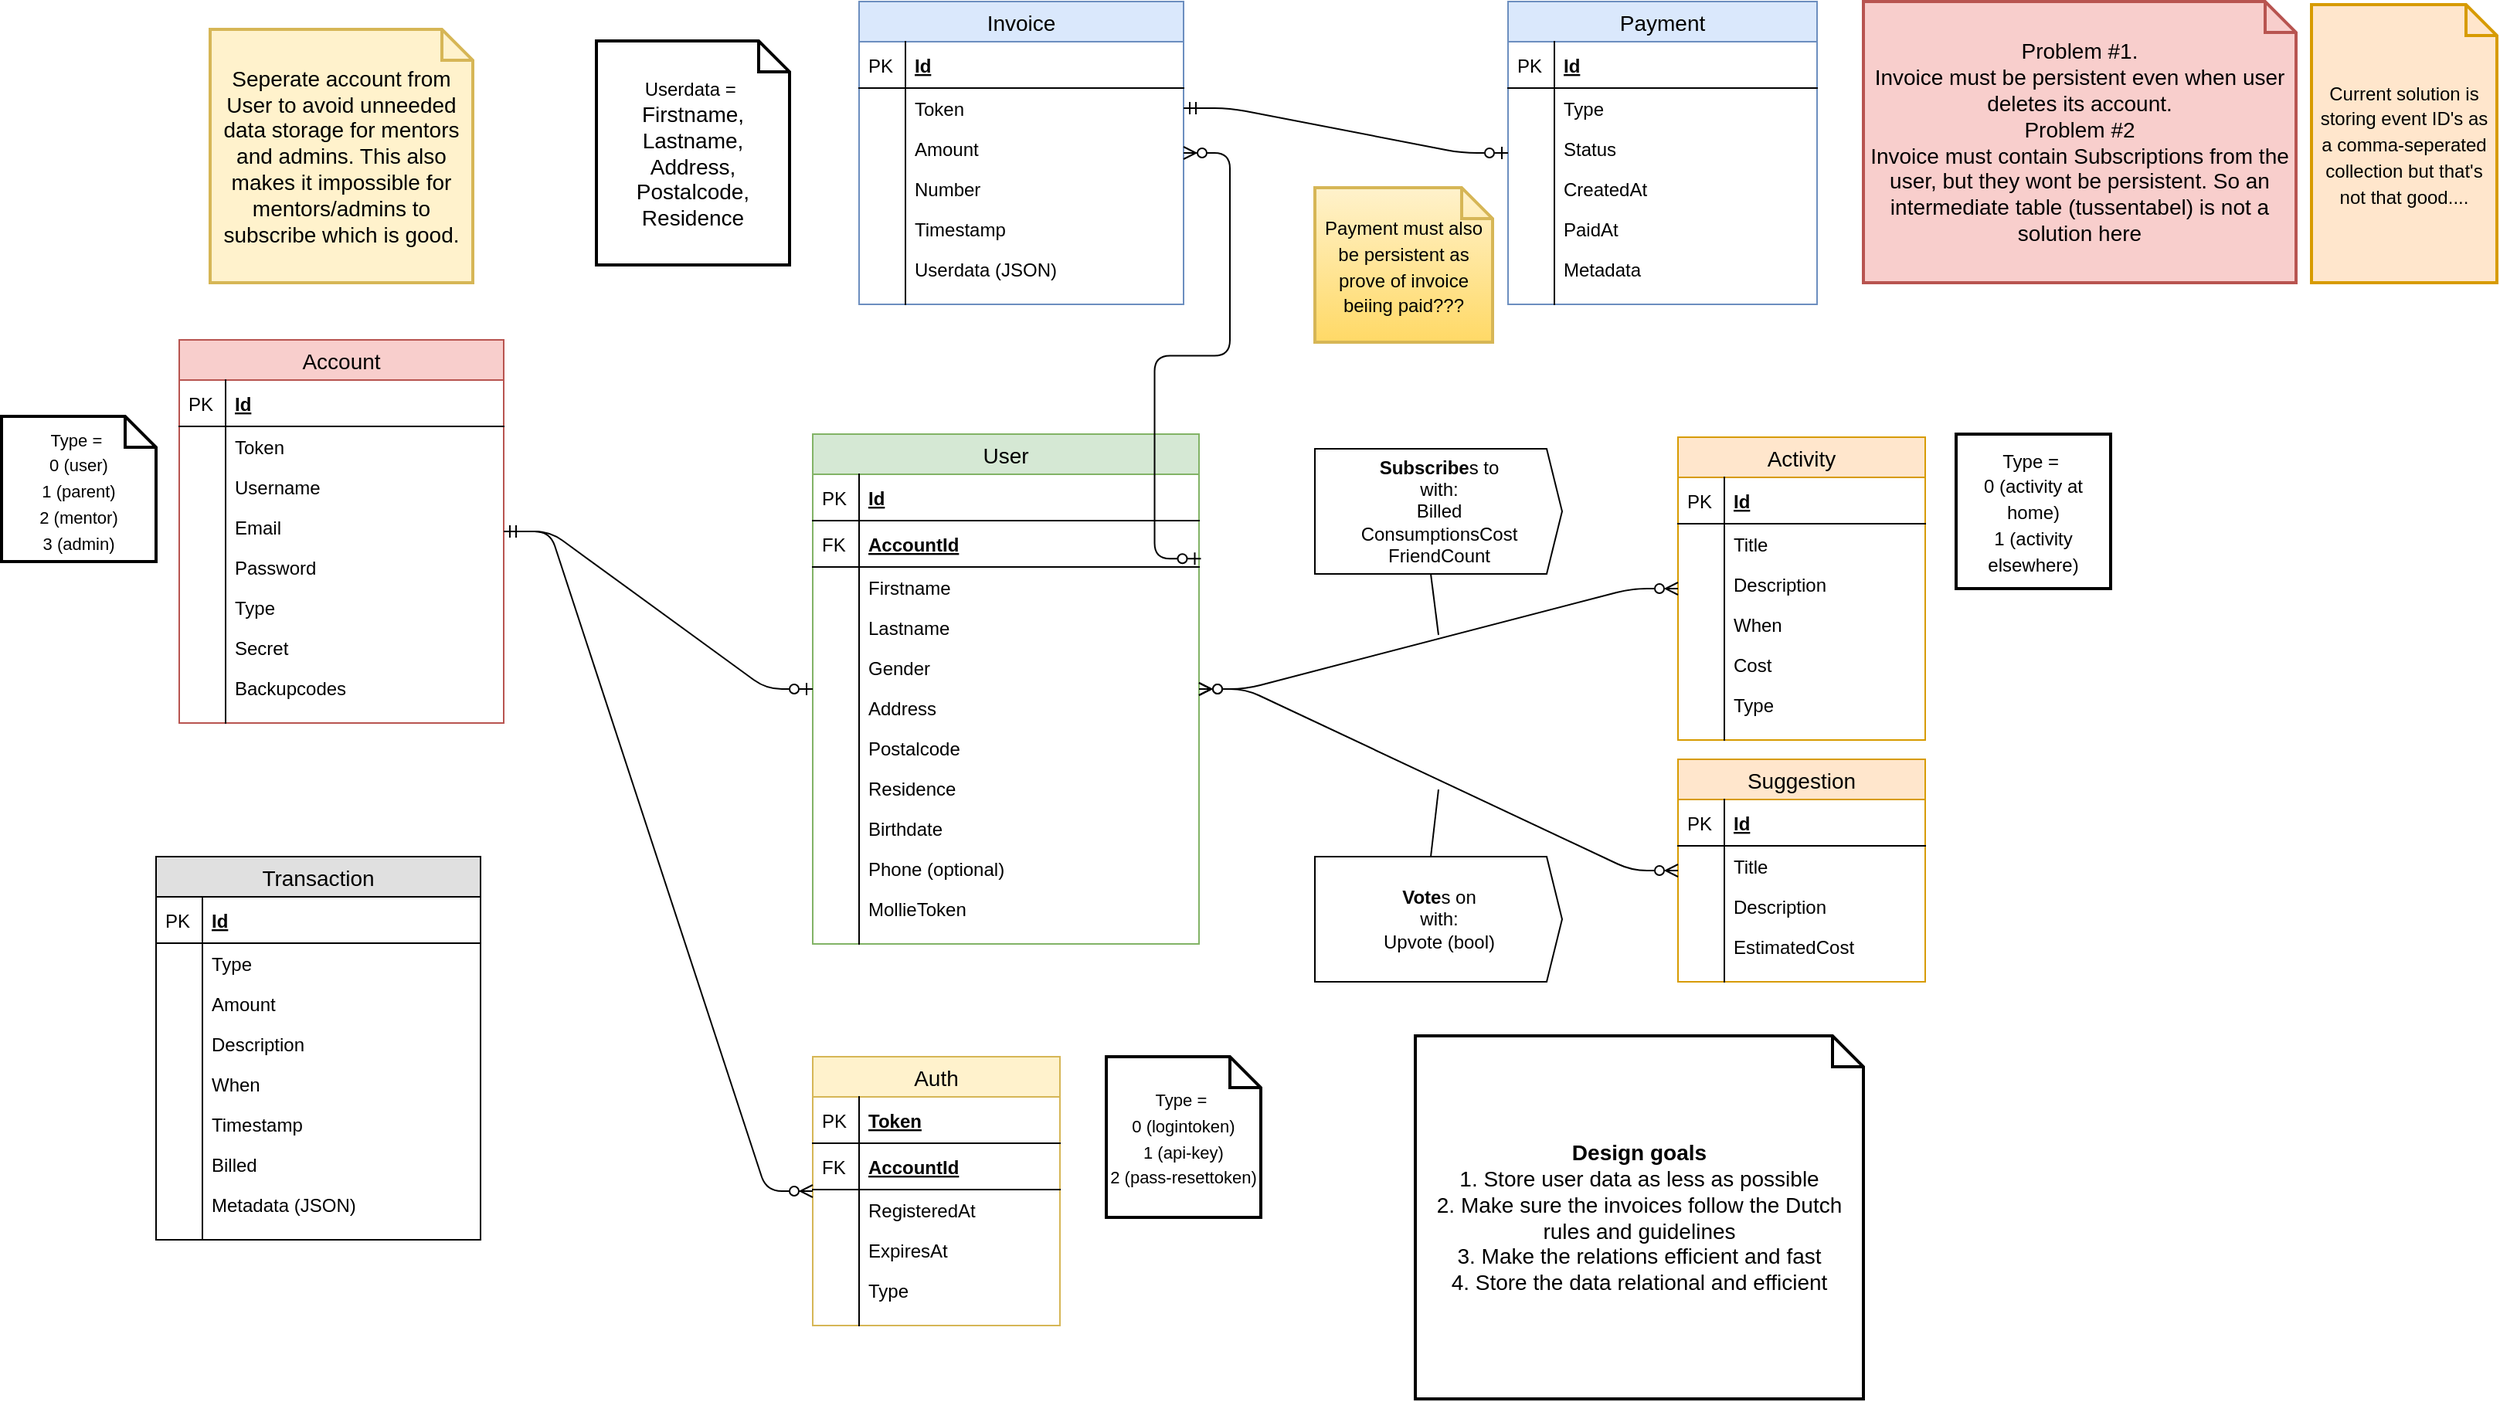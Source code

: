 <mxfile version="12.2.2" type="device" pages="1"><diagram id="GGtCcuULa-OeTF129oLr" name="Page-1"><mxGraphModel dx="1707" dy="1838" grid="1" gridSize="10" guides="1" tooltips="1" connect="1" arrows="1" fold="1" page="1" pageScale="1" pageWidth="1100" pageHeight="850" math="0" shadow="0"><root><mxCell id="0"/><mxCell id="1" parent="0"/><mxCell id="Nv4ULIKAetsWWtkpUu9x-1" value="Account" style="swimlane;fontStyle=0;childLayout=stackLayout;horizontal=1;startSize=26;fillColor=#f8cecc;horizontalStack=0;resizeParent=1;resizeParentMax=0;resizeLast=0;collapsible=1;marginBottom=0;swimlaneFillColor=#ffffff;align=center;fontSize=14;strokeColor=#b85450;" vertex="1" parent="1"><mxGeometry x="280" y="56" width="210" height="248" as="geometry"/></mxCell><mxCell id="Nv4ULIKAetsWWtkpUu9x-2" value="Id" style="shape=partialRectangle;top=0;left=0;right=0;bottom=1;align=left;verticalAlign=middle;fillColor=none;spacingLeft=34;spacingRight=4;overflow=hidden;rotatable=0;points=[[0,0.5],[1,0.5]];portConstraint=eastwest;dropTarget=0;fontStyle=5;fontSize=12;" vertex="1" parent="Nv4ULIKAetsWWtkpUu9x-1"><mxGeometry y="26" width="210" height="30" as="geometry"/></mxCell><mxCell id="Nv4ULIKAetsWWtkpUu9x-3" value="PK" style="shape=partialRectangle;top=0;left=0;bottom=0;fillColor=none;align=left;verticalAlign=middle;spacingLeft=4;spacingRight=4;overflow=hidden;rotatable=0;points=[];portConstraint=eastwest;part=1;fontSize=12;" vertex="1" connectable="0" parent="Nv4ULIKAetsWWtkpUu9x-2"><mxGeometry width="30" height="30" as="geometry"/></mxCell><mxCell id="Nv4ULIKAetsWWtkpUu9x-4" value="Token" style="shape=partialRectangle;top=0;left=0;right=0;bottom=0;align=left;verticalAlign=top;fillColor=none;spacingLeft=34;spacingRight=4;overflow=hidden;rotatable=0;points=[[0,0.5],[1,0.5]];portConstraint=eastwest;dropTarget=0;fontSize=12;" vertex="1" parent="Nv4ULIKAetsWWtkpUu9x-1"><mxGeometry y="56" width="210" height="26" as="geometry"/></mxCell><mxCell id="Nv4ULIKAetsWWtkpUu9x-5" value="" style="shape=partialRectangle;top=0;left=0;bottom=0;fillColor=none;align=left;verticalAlign=top;spacingLeft=4;spacingRight=4;overflow=hidden;rotatable=0;points=[];portConstraint=eastwest;part=1;fontSize=12;" vertex="1" connectable="0" parent="Nv4ULIKAetsWWtkpUu9x-4"><mxGeometry width="30" height="26" as="geometry"/></mxCell><mxCell id="Nv4ULIKAetsWWtkpUu9x-8" value="Username" style="shape=partialRectangle;top=0;left=0;right=0;bottom=0;align=left;verticalAlign=top;fillColor=none;spacingLeft=34;spacingRight=4;overflow=hidden;rotatable=0;points=[[0,0.5],[1,0.5]];portConstraint=eastwest;dropTarget=0;fontSize=12;" vertex="1" parent="Nv4ULIKAetsWWtkpUu9x-1"><mxGeometry y="82" width="210" height="26" as="geometry"/></mxCell><mxCell id="Nv4ULIKAetsWWtkpUu9x-9" value="" style="shape=partialRectangle;top=0;left=0;bottom=0;fillColor=none;align=left;verticalAlign=top;spacingLeft=4;spacingRight=4;overflow=hidden;rotatable=0;points=[];portConstraint=eastwest;part=1;fontSize=12;" vertex="1" connectable="0" parent="Nv4ULIKAetsWWtkpUu9x-8"><mxGeometry width="30" height="26" as="geometry"/></mxCell><mxCell id="Nv4ULIKAetsWWtkpUu9x-12" value="Email" style="shape=partialRectangle;top=0;left=0;right=0;bottom=0;align=left;verticalAlign=top;fillColor=none;spacingLeft=34;spacingRight=4;overflow=hidden;rotatable=0;points=[[0,0.5],[1,0.5]];portConstraint=eastwest;dropTarget=0;fontSize=12;" vertex="1" parent="Nv4ULIKAetsWWtkpUu9x-1"><mxGeometry y="108" width="210" height="26" as="geometry"/></mxCell><mxCell id="Nv4ULIKAetsWWtkpUu9x-13" value="" style="shape=partialRectangle;top=0;left=0;bottom=0;fillColor=none;align=left;verticalAlign=top;spacingLeft=4;spacingRight=4;overflow=hidden;rotatable=0;points=[];portConstraint=eastwest;part=1;fontSize=12;" vertex="1" connectable="0" parent="Nv4ULIKAetsWWtkpUu9x-12"><mxGeometry width="30" height="26" as="geometry"/></mxCell><mxCell id="Nv4ULIKAetsWWtkpUu9x-14" value="Password" style="shape=partialRectangle;top=0;left=0;right=0;bottom=0;align=left;verticalAlign=top;fillColor=none;spacingLeft=34;spacingRight=4;overflow=hidden;rotatable=0;points=[[0,0.5],[1,0.5]];portConstraint=eastwest;dropTarget=0;fontSize=12;" vertex="1" parent="Nv4ULIKAetsWWtkpUu9x-1"><mxGeometry y="134" width="210" height="26" as="geometry"/></mxCell><mxCell id="Nv4ULIKAetsWWtkpUu9x-15" value="" style="shape=partialRectangle;top=0;left=0;bottom=0;fillColor=none;align=left;verticalAlign=top;spacingLeft=4;spacingRight=4;overflow=hidden;rotatable=0;points=[];portConstraint=eastwest;part=1;fontSize=12;" vertex="1" connectable="0" parent="Nv4ULIKAetsWWtkpUu9x-14"><mxGeometry width="30" height="26" as="geometry"/></mxCell><mxCell id="Nv4ULIKAetsWWtkpUu9x-27" value="Type" style="shape=partialRectangle;top=0;left=0;right=0;bottom=0;align=left;verticalAlign=top;fillColor=none;spacingLeft=34;spacingRight=4;overflow=hidden;rotatable=0;points=[[0,0.5],[1,0.5]];portConstraint=eastwest;dropTarget=0;fontSize=12;" vertex="1" parent="Nv4ULIKAetsWWtkpUu9x-1"><mxGeometry y="160" width="210" height="26" as="geometry"/></mxCell><mxCell id="Nv4ULIKAetsWWtkpUu9x-28" value="" style="shape=partialRectangle;top=0;left=0;bottom=0;fillColor=none;align=left;verticalAlign=top;spacingLeft=4;spacingRight=4;overflow=hidden;rotatable=0;points=[];portConstraint=eastwest;part=1;fontSize=12;" vertex="1" connectable="0" parent="Nv4ULIKAetsWWtkpUu9x-27"><mxGeometry width="30" height="26" as="geometry"/></mxCell><mxCell id="Nv4ULIKAetsWWtkpUu9x-74" value="Secret" style="shape=partialRectangle;top=0;left=0;right=0;bottom=0;align=left;verticalAlign=top;fillColor=none;spacingLeft=34;spacingRight=4;overflow=hidden;rotatable=0;points=[[0,0.5],[1,0.5]];portConstraint=eastwest;dropTarget=0;fontSize=12;" vertex="1" parent="Nv4ULIKAetsWWtkpUu9x-1"><mxGeometry y="186" width="210" height="26" as="geometry"/></mxCell><mxCell id="Nv4ULIKAetsWWtkpUu9x-75" value="" style="shape=partialRectangle;top=0;left=0;bottom=0;fillColor=none;align=left;verticalAlign=top;spacingLeft=4;spacingRight=4;overflow=hidden;rotatable=0;points=[];portConstraint=eastwest;part=1;fontSize=12;" vertex="1" connectable="0" parent="Nv4ULIKAetsWWtkpUu9x-74"><mxGeometry width="30" height="26" as="geometry"/></mxCell><mxCell id="Nv4ULIKAetsWWtkpUu9x-76" value="Backupcodes" style="shape=partialRectangle;top=0;left=0;right=0;bottom=0;align=left;verticalAlign=top;fillColor=none;spacingLeft=34;spacingRight=4;overflow=hidden;rotatable=0;points=[[0,0.5],[1,0.5]];portConstraint=eastwest;dropTarget=0;fontSize=12;" vertex="1" parent="Nv4ULIKAetsWWtkpUu9x-1"><mxGeometry y="212" width="210" height="26" as="geometry"/></mxCell><mxCell id="Nv4ULIKAetsWWtkpUu9x-77" value="" style="shape=partialRectangle;top=0;left=0;bottom=0;fillColor=none;align=left;verticalAlign=top;spacingLeft=4;spacingRight=4;overflow=hidden;rotatable=0;points=[];portConstraint=eastwest;part=1;fontSize=12;" vertex="1" connectable="0" parent="Nv4ULIKAetsWWtkpUu9x-76"><mxGeometry width="30" height="26" as="geometry"/></mxCell><mxCell id="Nv4ULIKAetsWWtkpUu9x-10" value="" style="shape=partialRectangle;top=0;left=0;right=0;bottom=0;align=left;verticalAlign=top;fillColor=none;spacingLeft=34;spacingRight=4;overflow=hidden;rotatable=0;points=[[0,0.5],[1,0.5]];portConstraint=eastwest;dropTarget=0;fontSize=12;" vertex="1" parent="Nv4ULIKAetsWWtkpUu9x-1"><mxGeometry y="238" width="210" height="10" as="geometry"/></mxCell><mxCell id="Nv4ULIKAetsWWtkpUu9x-11" value="" style="shape=partialRectangle;top=0;left=0;bottom=0;fillColor=none;align=left;verticalAlign=top;spacingLeft=4;spacingRight=4;overflow=hidden;rotatable=0;points=[];portConstraint=eastwest;part=1;fontSize=12;" vertex="1" connectable="0" parent="Nv4ULIKAetsWWtkpUu9x-10"><mxGeometry width="30" height="10" as="geometry"/></mxCell><mxCell id="Nv4ULIKAetsWWtkpUu9x-16" value="User" style="swimlane;fontStyle=0;childLayout=stackLayout;horizontal=1;startSize=26;fillColor=#d5e8d4;horizontalStack=0;resizeParent=1;resizeParentMax=0;resizeLast=0;collapsible=1;marginBottom=0;swimlaneFillColor=#ffffff;align=center;fontSize=14;strokeColor=#82b366;" vertex="1" parent="1"><mxGeometry x="690" y="117" width="250" height="330" as="geometry"/></mxCell><mxCell id="Nv4ULIKAetsWWtkpUu9x-17" value="Id" style="shape=partialRectangle;top=0;left=0;right=0;bottom=1;align=left;verticalAlign=middle;fillColor=none;spacingLeft=34;spacingRight=4;overflow=hidden;rotatable=0;points=[[0,0.5],[1,0.5]];portConstraint=eastwest;dropTarget=0;fontStyle=5;fontSize=12;" vertex="1" parent="Nv4ULIKAetsWWtkpUu9x-16"><mxGeometry y="26" width="250" height="30" as="geometry"/></mxCell><mxCell id="Nv4ULIKAetsWWtkpUu9x-18" value="PK" style="shape=partialRectangle;top=0;left=0;bottom=0;fillColor=none;align=left;verticalAlign=middle;spacingLeft=4;spacingRight=4;overflow=hidden;rotatable=0;points=[];portConstraint=eastwest;part=1;fontSize=12;" vertex="1" connectable="0" parent="Nv4ULIKAetsWWtkpUu9x-17"><mxGeometry width="30" height="30" as="geometry"/></mxCell><mxCell id="Nv4ULIKAetsWWtkpUu9x-29" value="AccountId" style="shape=partialRectangle;top=0;left=0;right=0;bottom=1;align=left;verticalAlign=middle;fillColor=none;spacingLeft=34;spacingRight=4;overflow=hidden;rotatable=0;points=[[0,0.5],[1,0.5]];portConstraint=eastwest;dropTarget=0;fontStyle=5;fontSize=12;" vertex="1" parent="Nv4ULIKAetsWWtkpUu9x-16"><mxGeometry y="56" width="250" height="30" as="geometry"/></mxCell><mxCell id="Nv4ULIKAetsWWtkpUu9x-30" value="FK" style="shape=partialRectangle;top=0;left=0;bottom=0;fillColor=none;align=left;verticalAlign=middle;spacingLeft=4;spacingRight=4;overflow=hidden;rotatable=0;points=[];portConstraint=eastwest;part=1;fontSize=12;" vertex="1" connectable="0" parent="Nv4ULIKAetsWWtkpUu9x-29"><mxGeometry width="30" height="30" as="geometry"/></mxCell><mxCell id="Nv4ULIKAetsWWtkpUu9x-19" value="Firstname" style="shape=partialRectangle;top=0;left=0;right=0;bottom=0;align=left;verticalAlign=top;fillColor=none;spacingLeft=34;spacingRight=4;overflow=hidden;rotatable=0;points=[[0,0.5],[1,0.5]];portConstraint=eastwest;dropTarget=0;fontSize=12;" vertex="1" parent="Nv4ULIKAetsWWtkpUu9x-16"><mxGeometry y="86" width="250" height="26" as="geometry"/></mxCell><mxCell id="Nv4ULIKAetsWWtkpUu9x-20" value="" style="shape=partialRectangle;top=0;left=0;bottom=0;fillColor=none;align=left;verticalAlign=top;spacingLeft=4;spacingRight=4;overflow=hidden;rotatable=0;points=[];portConstraint=eastwest;part=1;fontSize=12;" vertex="1" connectable="0" parent="Nv4ULIKAetsWWtkpUu9x-19"><mxGeometry width="30" height="26" as="geometry"/></mxCell><mxCell id="Nv4ULIKAetsWWtkpUu9x-21" value="Lastname" style="shape=partialRectangle;top=0;left=0;right=0;bottom=0;align=left;verticalAlign=top;fillColor=none;spacingLeft=34;spacingRight=4;overflow=hidden;rotatable=0;points=[[0,0.5],[1,0.5]];portConstraint=eastwest;dropTarget=0;fontSize=12;" vertex="1" parent="Nv4ULIKAetsWWtkpUu9x-16"><mxGeometry y="112" width="250" height="26" as="geometry"/></mxCell><mxCell id="Nv4ULIKAetsWWtkpUu9x-22" value="" style="shape=partialRectangle;top=0;left=0;bottom=0;fillColor=none;align=left;verticalAlign=top;spacingLeft=4;spacingRight=4;overflow=hidden;rotatable=0;points=[];portConstraint=eastwest;part=1;fontSize=12;" vertex="1" connectable="0" parent="Nv4ULIKAetsWWtkpUu9x-21"><mxGeometry width="30" height="26" as="geometry"/></mxCell><mxCell id="Nv4ULIKAetsWWtkpUu9x-23" value="Gender" style="shape=partialRectangle;top=0;left=0;right=0;bottom=0;align=left;verticalAlign=top;fillColor=none;spacingLeft=34;spacingRight=4;overflow=hidden;rotatable=0;points=[[0,0.5],[1,0.5]];portConstraint=eastwest;dropTarget=0;fontSize=12;" vertex="1" parent="Nv4ULIKAetsWWtkpUu9x-16"><mxGeometry y="138" width="250" height="26" as="geometry"/></mxCell><mxCell id="Nv4ULIKAetsWWtkpUu9x-24" value="" style="shape=partialRectangle;top=0;left=0;bottom=0;fillColor=none;align=left;verticalAlign=top;spacingLeft=4;spacingRight=4;overflow=hidden;rotatable=0;points=[];portConstraint=eastwest;part=1;fontSize=12;" vertex="1" connectable="0" parent="Nv4ULIKAetsWWtkpUu9x-23"><mxGeometry width="30" height="26" as="geometry"/></mxCell><mxCell id="Nv4ULIKAetsWWtkpUu9x-31" value="Address" style="shape=partialRectangle;top=0;left=0;right=0;bottom=0;align=left;verticalAlign=top;fillColor=none;spacingLeft=34;spacingRight=4;overflow=hidden;rotatable=0;points=[[0,0.5],[1,0.5]];portConstraint=eastwest;dropTarget=0;fontSize=12;" vertex="1" parent="Nv4ULIKAetsWWtkpUu9x-16"><mxGeometry y="164" width="250" height="26" as="geometry"/></mxCell><mxCell id="Nv4ULIKAetsWWtkpUu9x-32" value="" style="shape=partialRectangle;top=0;left=0;bottom=0;fillColor=none;align=left;verticalAlign=top;spacingLeft=4;spacingRight=4;overflow=hidden;rotatable=0;points=[];portConstraint=eastwest;part=1;fontSize=12;" vertex="1" connectable="0" parent="Nv4ULIKAetsWWtkpUu9x-31"><mxGeometry width="30" height="26" as="geometry"/></mxCell><mxCell id="Nv4ULIKAetsWWtkpUu9x-33" value="Postalcode" style="shape=partialRectangle;top=0;left=0;right=0;bottom=0;align=left;verticalAlign=top;fillColor=none;spacingLeft=34;spacingRight=4;overflow=hidden;rotatable=0;points=[[0,0.5],[1,0.5]];portConstraint=eastwest;dropTarget=0;fontSize=12;" vertex="1" parent="Nv4ULIKAetsWWtkpUu9x-16"><mxGeometry y="190" width="250" height="26" as="geometry"/></mxCell><mxCell id="Nv4ULIKAetsWWtkpUu9x-34" value="" style="shape=partialRectangle;top=0;left=0;bottom=0;fillColor=none;align=left;verticalAlign=top;spacingLeft=4;spacingRight=4;overflow=hidden;rotatable=0;points=[];portConstraint=eastwest;part=1;fontSize=12;" vertex="1" connectable="0" parent="Nv4ULIKAetsWWtkpUu9x-33"><mxGeometry width="30" height="26" as="geometry"/></mxCell><mxCell id="Nv4ULIKAetsWWtkpUu9x-35" value="Residence" style="shape=partialRectangle;top=0;left=0;right=0;bottom=0;align=left;verticalAlign=top;fillColor=none;spacingLeft=34;spacingRight=4;overflow=hidden;rotatable=0;points=[[0,0.5],[1,0.5]];portConstraint=eastwest;dropTarget=0;fontSize=12;" vertex="1" parent="Nv4ULIKAetsWWtkpUu9x-16"><mxGeometry y="216" width="250" height="26" as="geometry"/></mxCell><mxCell id="Nv4ULIKAetsWWtkpUu9x-36" value="" style="shape=partialRectangle;top=0;left=0;bottom=0;fillColor=none;align=left;verticalAlign=top;spacingLeft=4;spacingRight=4;overflow=hidden;rotatable=0;points=[];portConstraint=eastwest;part=1;fontSize=12;" vertex="1" connectable="0" parent="Nv4ULIKAetsWWtkpUu9x-35"><mxGeometry width="30" height="26" as="geometry"/></mxCell><mxCell id="Nv4ULIKAetsWWtkpUu9x-37" value="Birthdate" style="shape=partialRectangle;top=0;left=0;right=0;bottom=0;align=left;verticalAlign=top;fillColor=none;spacingLeft=34;spacingRight=4;overflow=hidden;rotatable=0;points=[[0,0.5],[1,0.5]];portConstraint=eastwest;dropTarget=0;fontSize=12;" vertex="1" parent="Nv4ULIKAetsWWtkpUu9x-16"><mxGeometry y="242" width="250" height="26" as="geometry"/></mxCell><mxCell id="Nv4ULIKAetsWWtkpUu9x-38" value="" style="shape=partialRectangle;top=0;left=0;bottom=0;fillColor=none;align=left;verticalAlign=top;spacingLeft=4;spacingRight=4;overflow=hidden;rotatable=0;points=[];portConstraint=eastwest;part=1;fontSize=12;" vertex="1" connectable="0" parent="Nv4ULIKAetsWWtkpUu9x-37"><mxGeometry width="30" height="26" as="geometry"/></mxCell><mxCell id="Nv4ULIKAetsWWtkpUu9x-72" value="Phone (optional)" style="shape=partialRectangle;top=0;left=0;right=0;bottom=0;align=left;verticalAlign=top;fillColor=none;spacingLeft=34;spacingRight=4;overflow=hidden;rotatable=0;points=[[0,0.5],[1,0.5]];portConstraint=eastwest;dropTarget=0;fontSize=12;" vertex="1" parent="Nv4ULIKAetsWWtkpUu9x-16"><mxGeometry y="268" width="250" height="26" as="geometry"/></mxCell><mxCell id="Nv4ULIKAetsWWtkpUu9x-73" value="" style="shape=partialRectangle;top=0;left=0;bottom=0;fillColor=none;align=left;verticalAlign=top;spacingLeft=4;spacingRight=4;overflow=hidden;rotatable=0;points=[];portConstraint=eastwest;part=1;fontSize=12;" vertex="1" connectable="0" parent="Nv4ULIKAetsWWtkpUu9x-72"><mxGeometry width="30" height="26" as="geometry"/></mxCell><mxCell id="Nv4ULIKAetsWWtkpUu9x-78" value="MollieToken" style="shape=partialRectangle;top=0;left=0;right=0;bottom=0;align=left;verticalAlign=top;fillColor=none;spacingLeft=34;spacingRight=4;overflow=hidden;rotatable=0;points=[[0,0.5],[1,0.5]];portConstraint=eastwest;dropTarget=0;fontSize=12;" vertex="1" parent="Nv4ULIKAetsWWtkpUu9x-16"><mxGeometry y="294" width="250" height="26" as="geometry"/></mxCell><mxCell id="Nv4ULIKAetsWWtkpUu9x-79" value="" style="shape=partialRectangle;top=0;left=0;bottom=0;fillColor=none;align=left;verticalAlign=top;spacingLeft=4;spacingRight=4;overflow=hidden;rotatable=0;points=[];portConstraint=eastwest;part=1;fontSize=12;" vertex="1" connectable="0" parent="Nv4ULIKAetsWWtkpUu9x-78"><mxGeometry width="30" height="26" as="geometry"/></mxCell><mxCell id="Nv4ULIKAetsWWtkpUu9x-25" value="" style="shape=partialRectangle;top=0;left=0;right=0;bottom=0;align=left;verticalAlign=top;fillColor=none;spacingLeft=34;spacingRight=4;overflow=hidden;rotatable=0;points=[[0,0.5],[1,0.5]];portConstraint=eastwest;dropTarget=0;fontSize=12;" vertex="1" parent="Nv4ULIKAetsWWtkpUu9x-16"><mxGeometry y="320" width="250" height="10" as="geometry"/></mxCell><mxCell id="Nv4ULIKAetsWWtkpUu9x-26" value="" style="shape=partialRectangle;top=0;left=0;bottom=0;fillColor=none;align=left;verticalAlign=top;spacingLeft=4;spacingRight=4;overflow=hidden;rotatable=0;points=[];portConstraint=eastwest;part=1;fontSize=12;" vertex="1" connectable="0" parent="Nv4ULIKAetsWWtkpUu9x-25"><mxGeometry width="30" height="10" as="geometry"/></mxCell><mxCell id="Nv4ULIKAetsWWtkpUu9x-39" value="Auth" style="swimlane;fontStyle=0;childLayout=stackLayout;horizontal=1;startSize=26;fillColor=#fff2cc;horizontalStack=0;resizeParent=1;resizeParentMax=0;resizeLast=0;collapsible=1;marginBottom=0;swimlaneFillColor=#ffffff;align=center;fontSize=14;strokeColor=#d6b656;" vertex="1" parent="1"><mxGeometry x="690" y="520" width="160" height="174" as="geometry"><mxRectangle x="690" y="520" width="60" height="26" as="alternateBounds"/></mxGeometry></mxCell><mxCell id="Nv4ULIKAetsWWtkpUu9x-40" value="Token" style="shape=partialRectangle;top=0;left=0;right=0;bottom=1;align=left;verticalAlign=middle;fillColor=none;spacingLeft=34;spacingRight=4;overflow=hidden;rotatable=0;points=[[0,0.5],[1,0.5]];portConstraint=eastwest;dropTarget=0;fontStyle=5;fontSize=12;" vertex="1" parent="Nv4ULIKAetsWWtkpUu9x-39"><mxGeometry y="26" width="160" height="30" as="geometry"/></mxCell><mxCell id="Nv4ULIKAetsWWtkpUu9x-41" value="PK" style="shape=partialRectangle;top=0;left=0;bottom=0;fillColor=none;align=left;verticalAlign=middle;spacingLeft=4;spacingRight=4;overflow=hidden;rotatable=0;points=[];portConstraint=eastwest;part=1;fontSize=12;" vertex="1" connectable="0" parent="Nv4ULIKAetsWWtkpUu9x-40"><mxGeometry width="30" height="30" as="geometry"/></mxCell><mxCell id="Nv4ULIKAetsWWtkpUu9x-53" value="AccountId" style="shape=partialRectangle;top=0;left=0;right=0;bottom=1;align=left;verticalAlign=middle;fillColor=none;spacingLeft=34;spacingRight=4;overflow=hidden;rotatable=0;points=[[0,0.5],[1,0.5]];portConstraint=eastwest;dropTarget=0;fontStyle=5;fontSize=12;" vertex="1" parent="Nv4ULIKAetsWWtkpUu9x-39"><mxGeometry y="56" width="160" height="30" as="geometry"/></mxCell><mxCell id="Nv4ULIKAetsWWtkpUu9x-54" value="FK" style="shape=partialRectangle;top=0;left=0;bottom=0;fillColor=none;align=left;verticalAlign=middle;spacingLeft=4;spacingRight=4;overflow=hidden;rotatable=0;points=[];portConstraint=eastwest;part=1;fontSize=12;" vertex="1" connectable="0" parent="Nv4ULIKAetsWWtkpUu9x-53"><mxGeometry width="30" height="30" as="geometry"/></mxCell><mxCell id="Nv4ULIKAetsWWtkpUu9x-42" value="RegisteredAt" style="shape=partialRectangle;top=0;left=0;right=0;bottom=0;align=left;verticalAlign=top;fillColor=none;spacingLeft=34;spacingRight=4;overflow=hidden;rotatable=0;points=[[0,0.5],[1,0.5]];portConstraint=eastwest;dropTarget=0;fontSize=12;" vertex="1" parent="Nv4ULIKAetsWWtkpUu9x-39"><mxGeometry y="86" width="160" height="26" as="geometry"/></mxCell><mxCell id="Nv4ULIKAetsWWtkpUu9x-43" value="" style="shape=partialRectangle;top=0;left=0;bottom=0;fillColor=none;align=left;verticalAlign=top;spacingLeft=4;spacingRight=4;overflow=hidden;rotatable=0;points=[];portConstraint=eastwest;part=1;fontSize=12;" vertex="1" connectable="0" parent="Nv4ULIKAetsWWtkpUu9x-42"><mxGeometry width="30" height="26" as="geometry"/></mxCell><mxCell id="Nv4ULIKAetsWWtkpUu9x-44" value="ExpiresAt" style="shape=partialRectangle;top=0;left=0;right=0;bottom=0;align=left;verticalAlign=top;fillColor=none;spacingLeft=34;spacingRight=4;overflow=hidden;rotatable=0;points=[[0,0.5],[1,0.5]];portConstraint=eastwest;dropTarget=0;fontSize=12;" vertex="1" parent="Nv4ULIKAetsWWtkpUu9x-39"><mxGeometry y="112" width="160" height="26" as="geometry"/></mxCell><mxCell id="Nv4ULIKAetsWWtkpUu9x-45" value="" style="shape=partialRectangle;top=0;left=0;bottom=0;fillColor=none;align=left;verticalAlign=top;spacingLeft=4;spacingRight=4;overflow=hidden;rotatable=0;points=[];portConstraint=eastwest;part=1;fontSize=12;" vertex="1" connectable="0" parent="Nv4ULIKAetsWWtkpUu9x-44"><mxGeometry width="30" height="26" as="geometry"/></mxCell><mxCell id="Nv4ULIKAetsWWtkpUu9x-46" value="Type" style="shape=partialRectangle;top=0;left=0;right=0;bottom=0;align=left;verticalAlign=top;fillColor=none;spacingLeft=34;spacingRight=4;overflow=hidden;rotatable=0;points=[[0,0.5],[1,0.5]];portConstraint=eastwest;dropTarget=0;fontSize=12;" vertex="1" parent="Nv4ULIKAetsWWtkpUu9x-39"><mxGeometry y="138" width="160" height="26" as="geometry"/></mxCell><mxCell id="Nv4ULIKAetsWWtkpUu9x-47" value="" style="shape=partialRectangle;top=0;left=0;bottom=0;fillColor=none;align=left;verticalAlign=top;spacingLeft=4;spacingRight=4;overflow=hidden;rotatable=0;points=[];portConstraint=eastwest;part=1;fontSize=12;" vertex="1" connectable="0" parent="Nv4ULIKAetsWWtkpUu9x-46"><mxGeometry width="30" height="26" as="geometry"/></mxCell><mxCell id="Nv4ULIKAetsWWtkpUu9x-48" value="" style="shape=partialRectangle;top=0;left=0;right=0;bottom=0;align=left;verticalAlign=top;fillColor=none;spacingLeft=34;spacingRight=4;overflow=hidden;rotatable=0;points=[[0,0.5],[1,0.5]];portConstraint=eastwest;dropTarget=0;fontSize=12;" vertex="1" parent="Nv4ULIKAetsWWtkpUu9x-39"><mxGeometry y="164" width="160" height="10" as="geometry"/></mxCell><mxCell id="Nv4ULIKAetsWWtkpUu9x-49" value="" style="shape=partialRectangle;top=0;left=0;bottom=0;fillColor=none;align=left;verticalAlign=top;spacingLeft=4;spacingRight=4;overflow=hidden;rotatable=0;points=[];portConstraint=eastwest;part=1;fontSize=12;" vertex="1" connectable="0" parent="Nv4ULIKAetsWWtkpUu9x-48"><mxGeometry width="30" height="10" as="geometry"/></mxCell><mxCell id="Nv4ULIKAetsWWtkpUu9x-55" value="&lt;font style=&quot;font-size: 11px&quot;&gt;Type =&amp;nbsp; &lt;br&gt;0 (logintoken) &lt;br&gt;1 (api-key) &lt;br&gt;2 (pass-resettoken)&lt;/font&gt;" style="shape=note;strokeWidth=2;fontSize=14;size=20;whiteSpace=wrap;html=1;" vertex="1" parent="1"><mxGeometry x="880" y="520" width="100" height="104" as="geometry"/></mxCell><mxCell id="Nv4ULIKAetsWWtkpUu9x-57" value="&lt;font style=&quot;font-size: 11px&quot;&gt;Type =&amp;nbsp; &lt;br&gt;0 (user) &lt;br&gt;1 (parent) &lt;br&gt;2 (mentor)&lt;br&gt;3 (admin)&lt;br&gt;&lt;/font&gt;" style="shape=note;strokeWidth=2;fontSize=14;size=20;whiteSpace=wrap;html=1;" vertex="1" parent="1"><mxGeometry x="165" y="105.5" width="100" height="94" as="geometry"/></mxCell><mxCell id="Nv4ULIKAetsWWtkpUu9x-58" value="" style="edgeStyle=entityRelationEdgeStyle;fontSize=12;html=1;endArrow=ERzeroToOne;startArrow=ERmandOne;" edge="1" parent="1" source="Nv4ULIKAetsWWtkpUu9x-1" target="Nv4ULIKAetsWWtkpUu9x-16"><mxGeometry width="100" height="100" relative="1" as="geometry"><mxPoint x="460" y="321" as="sourcePoint"/><mxPoint x="610" y="121" as="targetPoint"/></mxGeometry></mxCell><mxCell id="Nv4ULIKAetsWWtkpUu9x-59" value="" style="edgeStyle=entityRelationEdgeStyle;fontSize=12;html=1;endArrow=ERzeroToMany;startArrow=ERmandOne;" edge="1" parent="1" source="Nv4ULIKAetsWWtkpUu9x-1" target="Nv4ULIKAetsWWtkpUu9x-39"><mxGeometry width="100" height="100" relative="1" as="geometry"><mxPoint x="410" y="150" as="sourcePoint"/><mxPoint x="430" y="540" as="targetPoint"/></mxGeometry></mxCell><mxCell id="Nv4ULIKAetsWWtkpUu9x-60" value="Seperate account from User to avoid unneeded data storage for mentors and admins. This also makes it impossible for mentors/admins to subscribe which is good." style="shape=note;strokeWidth=2;fontSize=14;size=20;whiteSpace=wrap;html=1;fillColor=#fff2cc;strokeColor=#d6b656;" vertex="1" parent="1"><mxGeometry x="300" y="-145" width="170" height="164" as="geometry"/></mxCell><mxCell id="Nv4ULIKAetsWWtkpUu9x-61" value="Activity" style="swimlane;fontStyle=0;childLayout=stackLayout;horizontal=1;startSize=26;fillColor=#ffe6cc;horizontalStack=0;resizeParent=1;resizeParentMax=0;resizeLast=0;collapsible=1;marginBottom=0;swimlaneFillColor=#ffffff;align=center;fontSize=14;strokeColor=#d79b00;" vertex="1" parent="1"><mxGeometry x="1250" y="119" width="160" height="196" as="geometry"/></mxCell><mxCell id="Nv4ULIKAetsWWtkpUu9x-62" value="Id" style="shape=partialRectangle;top=0;left=0;right=0;bottom=1;align=left;verticalAlign=middle;fillColor=none;spacingLeft=34;spacingRight=4;overflow=hidden;rotatable=0;points=[[0,0.5],[1,0.5]];portConstraint=eastwest;dropTarget=0;fontStyle=5;fontSize=12;" vertex="1" parent="Nv4ULIKAetsWWtkpUu9x-61"><mxGeometry y="26" width="160" height="30" as="geometry"/></mxCell><mxCell id="Nv4ULIKAetsWWtkpUu9x-63" value="PK" style="shape=partialRectangle;top=0;left=0;bottom=0;fillColor=none;align=left;verticalAlign=middle;spacingLeft=4;spacingRight=4;overflow=hidden;rotatable=0;points=[];portConstraint=eastwest;part=1;fontSize=12;" vertex="1" connectable="0" parent="Nv4ULIKAetsWWtkpUu9x-62"><mxGeometry width="30" height="30" as="geometry"/></mxCell><mxCell id="Nv4ULIKAetsWWtkpUu9x-64" value="Title" style="shape=partialRectangle;top=0;left=0;right=0;bottom=0;align=left;verticalAlign=top;fillColor=none;spacingLeft=34;spacingRight=4;overflow=hidden;rotatable=0;points=[[0,0.5],[1,0.5]];portConstraint=eastwest;dropTarget=0;fontSize=12;" vertex="1" parent="Nv4ULIKAetsWWtkpUu9x-61"><mxGeometry y="56" width="160" height="26" as="geometry"/></mxCell><mxCell id="Nv4ULIKAetsWWtkpUu9x-65" value="" style="shape=partialRectangle;top=0;left=0;bottom=0;fillColor=none;align=left;verticalAlign=top;spacingLeft=4;spacingRight=4;overflow=hidden;rotatable=0;points=[];portConstraint=eastwest;part=1;fontSize=12;" vertex="1" connectable="0" parent="Nv4ULIKAetsWWtkpUu9x-64"><mxGeometry width="30" height="26" as="geometry"/></mxCell><mxCell id="Nv4ULIKAetsWWtkpUu9x-66" value="Description" style="shape=partialRectangle;top=0;left=0;right=0;bottom=0;align=left;verticalAlign=top;fillColor=none;spacingLeft=34;spacingRight=4;overflow=hidden;rotatable=0;points=[[0,0.5],[1,0.5]];portConstraint=eastwest;dropTarget=0;fontSize=12;" vertex="1" parent="Nv4ULIKAetsWWtkpUu9x-61"><mxGeometry y="82" width="160" height="26" as="geometry"/></mxCell><mxCell id="Nv4ULIKAetsWWtkpUu9x-67" value="" style="shape=partialRectangle;top=0;left=0;bottom=0;fillColor=none;align=left;verticalAlign=top;spacingLeft=4;spacingRight=4;overflow=hidden;rotatable=0;points=[];portConstraint=eastwest;part=1;fontSize=12;" vertex="1" connectable="0" parent="Nv4ULIKAetsWWtkpUu9x-66"><mxGeometry width="30" height="26" as="geometry"/></mxCell><mxCell id="Nv4ULIKAetsWWtkpUu9x-68" value="When" style="shape=partialRectangle;top=0;left=0;right=0;bottom=0;align=left;verticalAlign=top;fillColor=none;spacingLeft=34;spacingRight=4;overflow=hidden;rotatable=0;points=[[0,0.5],[1,0.5]];portConstraint=eastwest;dropTarget=0;fontSize=12;" vertex="1" parent="Nv4ULIKAetsWWtkpUu9x-61"><mxGeometry y="108" width="160" height="26" as="geometry"/></mxCell><mxCell id="Nv4ULIKAetsWWtkpUu9x-69" value="" style="shape=partialRectangle;top=0;left=0;bottom=0;fillColor=none;align=left;verticalAlign=top;spacingLeft=4;spacingRight=4;overflow=hidden;rotatable=0;points=[];portConstraint=eastwest;part=1;fontSize=12;" vertex="1" connectable="0" parent="Nv4ULIKAetsWWtkpUu9x-68"><mxGeometry width="30" height="26" as="geometry"/></mxCell><mxCell id="Nv4ULIKAetsWWtkpUu9x-80" value="Cost" style="shape=partialRectangle;top=0;left=0;right=0;bottom=0;align=left;verticalAlign=top;fillColor=none;spacingLeft=34;spacingRight=4;overflow=hidden;rotatable=0;points=[[0,0.5],[1,0.5]];portConstraint=eastwest;dropTarget=0;fontSize=12;" vertex="1" parent="Nv4ULIKAetsWWtkpUu9x-61"><mxGeometry y="134" width="160" height="26" as="geometry"/></mxCell><mxCell id="Nv4ULIKAetsWWtkpUu9x-81" value="" style="shape=partialRectangle;top=0;left=0;bottom=0;fillColor=none;align=left;verticalAlign=top;spacingLeft=4;spacingRight=4;overflow=hidden;rotatable=0;points=[];portConstraint=eastwest;part=1;fontSize=12;" vertex="1" connectable="0" parent="Nv4ULIKAetsWWtkpUu9x-80"><mxGeometry width="30" height="26" as="geometry"/></mxCell><mxCell id="Nv4ULIKAetsWWtkpUu9x-82" value="Type" style="shape=partialRectangle;top=0;left=0;right=0;bottom=0;align=left;verticalAlign=top;fillColor=none;spacingLeft=34;spacingRight=4;overflow=hidden;rotatable=0;points=[[0,0.5],[1,0.5]];portConstraint=eastwest;dropTarget=0;fontSize=12;" vertex="1" parent="Nv4ULIKAetsWWtkpUu9x-61"><mxGeometry y="160" width="160" height="26" as="geometry"/></mxCell><mxCell id="Nv4ULIKAetsWWtkpUu9x-83" value="" style="shape=partialRectangle;top=0;left=0;bottom=0;fillColor=none;align=left;verticalAlign=top;spacingLeft=4;spacingRight=4;overflow=hidden;rotatable=0;points=[];portConstraint=eastwest;part=1;fontSize=12;" vertex="1" connectable="0" parent="Nv4ULIKAetsWWtkpUu9x-82"><mxGeometry width="30" height="26" as="geometry"/></mxCell><mxCell id="Nv4ULIKAetsWWtkpUu9x-70" value="" style="shape=partialRectangle;top=0;left=0;right=0;bottom=0;align=left;verticalAlign=top;fillColor=none;spacingLeft=34;spacingRight=4;overflow=hidden;rotatable=0;points=[[0,0.5],[1,0.5]];portConstraint=eastwest;dropTarget=0;fontSize=12;" vertex="1" parent="Nv4ULIKAetsWWtkpUu9x-61"><mxGeometry y="186" width="160" height="10" as="geometry"/></mxCell><mxCell id="Nv4ULIKAetsWWtkpUu9x-71" value="" style="shape=partialRectangle;top=0;left=0;bottom=0;fillColor=none;align=left;verticalAlign=top;spacingLeft=4;spacingRight=4;overflow=hidden;rotatable=0;points=[];portConstraint=eastwest;part=1;fontSize=12;" vertex="1" connectable="0" parent="Nv4ULIKAetsWWtkpUu9x-70"><mxGeometry width="30" height="10" as="geometry"/></mxCell><mxCell id="Nv4ULIKAetsWWtkpUu9x-84" value="&lt;font style=&quot;font-size: 12px&quot;&gt;Type =&amp;nbsp;&lt;br&gt;0 (activity at home)&lt;br&gt;1 (activity elsewhere)&lt;/font&gt;" style="shape=note;strokeWidth=2;fontSize=14;size=0;whiteSpace=wrap;html=1;" vertex="1" parent="1"><mxGeometry x="1430" y="117" width="100" height="100" as="geometry"/></mxCell><mxCell id="Nv4ULIKAetsWWtkpUu9x-85" value="" style="edgeStyle=entityRelationEdgeStyle;fontSize=12;html=1;endArrow=ERzeroToMany;endFill=1;startArrow=ERzeroToMany;" edge="1" parent="1" source="Nv4ULIKAetsWWtkpUu9x-16" target="Nv4ULIKAetsWWtkpUu9x-61"><mxGeometry width="100" height="100" relative="1" as="geometry"><mxPoint x="1110" y="477" as="sourcePoint"/><mxPoint x="1210" y="377" as="targetPoint"/></mxGeometry></mxCell><mxCell id="Nv4ULIKAetsWWtkpUu9x-87" value="&lt;b&gt;Subscribe&lt;/b&gt;s to&lt;br&gt;with:&lt;br&gt;Billed&lt;br&gt;ConsumptionsCost&lt;br&gt;FriendCount" style="html=1;shadow=0;dashed=0;align=center;verticalAlign=middle;shape=mxgraph.arrows2.arrow;dy=0;dx=10;notch=0;" vertex="1" parent="1"><mxGeometry x="1015" y="126.5" width="160" height="81" as="geometry"/></mxCell><mxCell id="Nv4ULIKAetsWWtkpUu9x-89" value="" style="endArrow=none;html=1;entryX=0;entryY=0;entryDx=75;entryDy=81;entryPerimeter=0;" edge="1" parent="1" target="Nv4ULIKAetsWWtkpUu9x-87"><mxGeometry width="50" height="50" relative="1" as="geometry"><mxPoint x="1095" y="247" as="sourcePoint"/><mxPoint x="1220" y="377" as="targetPoint"/></mxGeometry></mxCell><mxCell id="Nv4ULIKAetsWWtkpUu9x-90" value="Suggestion" style="swimlane;fontStyle=0;childLayout=stackLayout;horizontal=1;startSize=26;fillColor=#ffe6cc;horizontalStack=0;resizeParent=1;resizeParentMax=0;resizeLast=0;collapsible=1;marginBottom=0;swimlaneFillColor=#ffffff;align=center;fontSize=14;strokeColor=#d79b00;" vertex="1" parent="1"><mxGeometry x="1250" y="327.5" width="160" height="144" as="geometry"/></mxCell><mxCell id="Nv4ULIKAetsWWtkpUu9x-91" value="Id" style="shape=partialRectangle;top=0;left=0;right=0;bottom=1;align=left;verticalAlign=middle;fillColor=none;spacingLeft=34;spacingRight=4;overflow=hidden;rotatable=0;points=[[0,0.5],[1,0.5]];portConstraint=eastwest;dropTarget=0;fontStyle=5;fontSize=12;" vertex="1" parent="Nv4ULIKAetsWWtkpUu9x-90"><mxGeometry y="26" width="160" height="30" as="geometry"/></mxCell><mxCell id="Nv4ULIKAetsWWtkpUu9x-92" value="PK" style="shape=partialRectangle;top=0;left=0;bottom=0;fillColor=none;align=left;verticalAlign=middle;spacingLeft=4;spacingRight=4;overflow=hidden;rotatable=0;points=[];portConstraint=eastwest;part=1;fontSize=12;" vertex="1" connectable="0" parent="Nv4ULIKAetsWWtkpUu9x-91"><mxGeometry width="30" height="30" as="geometry"/></mxCell><mxCell id="Nv4ULIKAetsWWtkpUu9x-93" value="Title" style="shape=partialRectangle;top=0;left=0;right=0;bottom=0;align=left;verticalAlign=top;fillColor=none;spacingLeft=34;spacingRight=4;overflow=hidden;rotatable=0;points=[[0,0.5],[1,0.5]];portConstraint=eastwest;dropTarget=0;fontSize=12;" vertex="1" parent="Nv4ULIKAetsWWtkpUu9x-90"><mxGeometry y="56" width="160" height="26" as="geometry"/></mxCell><mxCell id="Nv4ULIKAetsWWtkpUu9x-94" value="" style="shape=partialRectangle;top=0;left=0;bottom=0;fillColor=none;align=left;verticalAlign=top;spacingLeft=4;spacingRight=4;overflow=hidden;rotatable=0;points=[];portConstraint=eastwest;part=1;fontSize=12;" vertex="1" connectable="0" parent="Nv4ULIKAetsWWtkpUu9x-93"><mxGeometry width="30" height="26" as="geometry"/></mxCell><mxCell id="Nv4ULIKAetsWWtkpUu9x-95" value="Description" style="shape=partialRectangle;top=0;left=0;right=0;bottom=0;align=left;verticalAlign=top;fillColor=none;spacingLeft=34;spacingRight=4;overflow=hidden;rotatable=0;points=[[0,0.5],[1,0.5]];portConstraint=eastwest;dropTarget=0;fontSize=12;" vertex="1" parent="Nv4ULIKAetsWWtkpUu9x-90"><mxGeometry y="82" width="160" height="26" as="geometry"/></mxCell><mxCell id="Nv4ULIKAetsWWtkpUu9x-96" value="" style="shape=partialRectangle;top=0;left=0;bottom=0;fillColor=none;align=left;verticalAlign=top;spacingLeft=4;spacingRight=4;overflow=hidden;rotatable=0;points=[];portConstraint=eastwest;part=1;fontSize=12;" vertex="1" connectable="0" parent="Nv4ULIKAetsWWtkpUu9x-95"><mxGeometry width="30" height="26" as="geometry"/></mxCell><mxCell id="Nv4ULIKAetsWWtkpUu9x-97" value="EstimatedCost" style="shape=partialRectangle;top=0;left=0;right=0;bottom=0;align=left;verticalAlign=top;fillColor=none;spacingLeft=34;spacingRight=4;overflow=hidden;rotatable=0;points=[[0,0.5],[1,0.5]];portConstraint=eastwest;dropTarget=0;fontSize=12;" vertex="1" parent="Nv4ULIKAetsWWtkpUu9x-90"><mxGeometry y="108" width="160" height="26" as="geometry"/></mxCell><mxCell id="Nv4ULIKAetsWWtkpUu9x-98" value="" style="shape=partialRectangle;top=0;left=0;bottom=0;fillColor=none;align=left;verticalAlign=top;spacingLeft=4;spacingRight=4;overflow=hidden;rotatable=0;points=[];portConstraint=eastwest;part=1;fontSize=12;" vertex="1" connectable="0" parent="Nv4ULIKAetsWWtkpUu9x-97"><mxGeometry width="30" height="26" as="geometry"/></mxCell><mxCell id="Nv4ULIKAetsWWtkpUu9x-99" value="" style="shape=partialRectangle;top=0;left=0;right=0;bottom=0;align=left;verticalAlign=top;fillColor=none;spacingLeft=34;spacingRight=4;overflow=hidden;rotatable=0;points=[[0,0.5],[1,0.5]];portConstraint=eastwest;dropTarget=0;fontSize=12;" vertex="1" parent="Nv4ULIKAetsWWtkpUu9x-90"><mxGeometry y="134" width="160" height="10" as="geometry"/></mxCell><mxCell id="Nv4ULIKAetsWWtkpUu9x-100" value="" style="shape=partialRectangle;top=0;left=0;bottom=0;fillColor=none;align=left;verticalAlign=top;spacingLeft=4;spacingRight=4;overflow=hidden;rotatable=0;points=[];portConstraint=eastwest;part=1;fontSize=12;" vertex="1" connectable="0" parent="Nv4ULIKAetsWWtkpUu9x-99"><mxGeometry width="30" height="10" as="geometry"/></mxCell><mxCell id="Nv4ULIKAetsWWtkpUu9x-101" value="" style="edgeStyle=entityRelationEdgeStyle;fontSize=12;html=1;endArrow=ERzeroToMany;endFill=1;startArrow=ERzeroToMany;" edge="1" parent="1" source="Nv4ULIKAetsWWtkpUu9x-16" target="Nv4ULIKAetsWWtkpUu9x-90"><mxGeometry width="100" height="100" relative="1" as="geometry"><mxPoint x="1040" y="464.5" as="sourcePoint"/><mxPoint x="1350" y="399.5" as="targetPoint"/></mxGeometry></mxCell><mxCell id="Nv4ULIKAetsWWtkpUu9x-102" value="&lt;b&gt;Vote&lt;/b&gt;s on&lt;br&gt;with:&lt;br&gt;Upvote (bool)" style="html=1;shadow=0;dashed=0;align=center;verticalAlign=middle;shape=mxgraph.arrows2.arrow;dy=0;dx=10;notch=0;" vertex="1" parent="1"><mxGeometry x="1015" y="390.5" width="160" height="81" as="geometry"/></mxCell><mxCell id="Nv4ULIKAetsWWtkpUu9x-109" value="" style="endArrow=none;html=1;exitX=0;exitY=0;exitDx=75;exitDy=0;exitPerimeter=0;" edge="1" parent="1" source="Nv4ULIKAetsWWtkpUu9x-102"><mxGeometry width="50" height="50" relative="1" as="geometry"><mxPoint x="1200" y="577" as="sourcePoint"/><mxPoint x="1095" y="347" as="targetPoint"/></mxGeometry></mxCell><mxCell id="Nv4ULIKAetsWWtkpUu9x-110" value="Transaction" style="swimlane;fontStyle=0;childLayout=stackLayout;horizontal=1;startSize=26;fillColor=#e0e0e0;horizontalStack=0;resizeParent=1;resizeParentMax=0;resizeLast=0;collapsible=1;marginBottom=0;swimlaneFillColor=#ffffff;align=center;fontSize=14;" vertex="1" parent="1"><mxGeometry x="265" y="390.5" width="210" height="248" as="geometry"/></mxCell><mxCell id="Nv4ULIKAetsWWtkpUu9x-111" value="Id" style="shape=partialRectangle;top=0;left=0;right=0;bottom=1;align=left;verticalAlign=middle;fillColor=none;spacingLeft=34;spacingRight=4;overflow=hidden;rotatable=0;points=[[0,0.5],[1,0.5]];portConstraint=eastwest;dropTarget=0;fontStyle=5;fontSize=12;" vertex="1" parent="Nv4ULIKAetsWWtkpUu9x-110"><mxGeometry y="26" width="210" height="30" as="geometry"/></mxCell><mxCell id="Nv4ULIKAetsWWtkpUu9x-112" value="PK" style="shape=partialRectangle;top=0;left=0;bottom=0;fillColor=none;align=left;verticalAlign=middle;spacingLeft=4;spacingRight=4;overflow=hidden;rotatable=0;points=[];portConstraint=eastwest;part=1;fontSize=12;" vertex="1" connectable="0" parent="Nv4ULIKAetsWWtkpUu9x-111"><mxGeometry width="30" height="30" as="geometry"/></mxCell><mxCell id="Nv4ULIKAetsWWtkpUu9x-115" value="Type" style="shape=partialRectangle;top=0;left=0;right=0;bottom=0;align=left;verticalAlign=top;fillColor=none;spacingLeft=34;spacingRight=4;overflow=hidden;rotatable=0;points=[[0,0.5],[1,0.5]];portConstraint=eastwest;dropTarget=0;fontSize=12;" vertex="1" parent="Nv4ULIKAetsWWtkpUu9x-110"><mxGeometry y="56" width="210" height="26" as="geometry"/></mxCell><mxCell id="Nv4ULIKAetsWWtkpUu9x-116" value="" style="shape=partialRectangle;top=0;left=0;bottom=0;fillColor=none;align=left;verticalAlign=top;spacingLeft=4;spacingRight=4;overflow=hidden;rotatable=0;points=[];portConstraint=eastwest;part=1;fontSize=12;" vertex="1" connectable="0" parent="Nv4ULIKAetsWWtkpUu9x-115"><mxGeometry width="30" height="26" as="geometry"/></mxCell><mxCell id="Nv4ULIKAetsWWtkpUu9x-113" value="Amount" style="shape=partialRectangle;top=0;left=0;right=0;bottom=0;align=left;verticalAlign=top;fillColor=none;spacingLeft=34;spacingRight=4;overflow=hidden;rotatable=0;points=[[0,0.5],[1,0.5]];portConstraint=eastwest;dropTarget=0;fontSize=12;" vertex="1" parent="Nv4ULIKAetsWWtkpUu9x-110"><mxGeometry y="82" width="210" height="26" as="geometry"/></mxCell><mxCell id="Nv4ULIKAetsWWtkpUu9x-114" value="" style="shape=partialRectangle;top=0;left=0;bottom=0;fillColor=none;align=left;verticalAlign=top;spacingLeft=4;spacingRight=4;overflow=hidden;rotatable=0;points=[];portConstraint=eastwest;part=1;fontSize=12;" vertex="1" connectable="0" parent="Nv4ULIKAetsWWtkpUu9x-113"><mxGeometry width="30" height="26" as="geometry"/></mxCell><mxCell id="Nv4ULIKAetsWWtkpUu9x-123" value="Description" style="shape=partialRectangle;top=0;left=0;right=0;bottom=0;align=left;verticalAlign=top;fillColor=none;spacingLeft=34;spacingRight=4;overflow=hidden;rotatable=0;points=[[0,0.5],[1,0.5]];portConstraint=eastwest;dropTarget=0;fontSize=12;" vertex="1" parent="Nv4ULIKAetsWWtkpUu9x-110"><mxGeometry y="108" width="210" height="26" as="geometry"/></mxCell><mxCell id="Nv4ULIKAetsWWtkpUu9x-124" value="" style="shape=partialRectangle;top=0;left=0;bottom=0;fillColor=none;align=left;verticalAlign=top;spacingLeft=4;spacingRight=4;overflow=hidden;rotatable=0;points=[];portConstraint=eastwest;part=1;fontSize=12;" vertex="1" connectable="0" parent="Nv4ULIKAetsWWtkpUu9x-123"><mxGeometry width="30" height="26" as="geometry"/></mxCell><mxCell id="Nv4ULIKAetsWWtkpUu9x-117" value="When" style="shape=partialRectangle;top=0;left=0;right=0;bottom=0;align=left;verticalAlign=top;fillColor=none;spacingLeft=34;spacingRight=4;overflow=hidden;rotatable=0;points=[[0,0.5],[1,0.5]];portConstraint=eastwest;dropTarget=0;fontSize=12;" vertex="1" parent="Nv4ULIKAetsWWtkpUu9x-110"><mxGeometry y="134" width="210" height="26" as="geometry"/></mxCell><mxCell id="Nv4ULIKAetsWWtkpUu9x-118" value="" style="shape=partialRectangle;top=0;left=0;bottom=0;fillColor=none;align=left;verticalAlign=top;spacingLeft=4;spacingRight=4;overflow=hidden;rotatable=0;points=[];portConstraint=eastwest;part=1;fontSize=12;" vertex="1" connectable="0" parent="Nv4ULIKAetsWWtkpUu9x-117"><mxGeometry width="30" height="26" as="geometry"/></mxCell><mxCell id="Nv4ULIKAetsWWtkpUu9x-121" value="Timestamp" style="shape=partialRectangle;top=0;left=0;right=0;bottom=0;align=left;verticalAlign=top;fillColor=none;spacingLeft=34;spacingRight=4;overflow=hidden;rotatable=0;points=[[0,0.5],[1,0.5]];portConstraint=eastwest;dropTarget=0;fontSize=12;" vertex="1" parent="Nv4ULIKAetsWWtkpUu9x-110"><mxGeometry y="160" width="210" height="26" as="geometry"/></mxCell><mxCell id="Nv4ULIKAetsWWtkpUu9x-122" value="" style="shape=partialRectangle;top=0;left=0;bottom=0;fillColor=none;align=left;verticalAlign=top;spacingLeft=4;spacingRight=4;overflow=hidden;rotatable=0;points=[];portConstraint=eastwest;part=1;fontSize=12;" vertex="1" connectable="0" parent="Nv4ULIKAetsWWtkpUu9x-121"><mxGeometry width="30" height="26" as="geometry"/></mxCell><mxCell id="Nv4ULIKAetsWWtkpUu9x-125" value="Billed" style="shape=partialRectangle;top=0;left=0;right=0;bottom=0;align=left;verticalAlign=top;fillColor=none;spacingLeft=34;spacingRight=4;overflow=hidden;rotatable=0;points=[[0,0.5],[1,0.5]];portConstraint=eastwest;dropTarget=0;fontSize=12;" vertex="1" parent="Nv4ULIKAetsWWtkpUu9x-110"><mxGeometry y="186" width="210" height="26" as="geometry"/></mxCell><mxCell id="Nv4ULIKAetsWWtkpUu9x-126" value="" style="shape=partialRectangle;top=0;left=0;bottom=0;fillColor=none;align=left;verticalAlign=top;spacingLeft=4;spacingRight=4;overflow=hidden;rotatable=0;points=[];portConstraint=eastwest;part=1;fontSize=12;" vertex="1" connectable="0" parent="Nv4ULIKAetsWWtkpUu9x-125"><mxGeometry width="30" height="26" as="geometry"/></mxCell><mxCell id="Nv4ULIKAetsWWtkpUu9x-127" value="Metadata (JSON)" style="shape=partialRectangle;top=0;left=0;right=0;bottom=0;align=left;verticalAlign=top;fillColor=none;spacingLeft=34;spacingRight=4;overflow=hidden;rotatable=0;points=[[0,0.5],[1,0.5]];portConstraint=eastwest;dropTarget=0;fontSize=12;" vertex="1" parent="Nv4ULIKAetsWWtkpUu9x-110"><mxGeometry y="212" width="210" height="26" as="geometry"/></mxCell><mxCell id="Nv4ULIKAetsWWtkpUu9x-128" value="" style="shape=partialRectangle;top=0;left=0;bottom=0;fillColor=none;align=left;verticalAlign=top;spacingLeft=4;spacingRight=4;overflow=hidden;rotatable=0;points=[];portConstraint=eastwest;part=1;fontSize=12;" vertex="1" connectable="0" parent="Nv4ULIKAetsWWtkpUu9x-127"><mxGeometry width="30" height="26" as="geometry"/></mxCell><mxCell id="Nv4ULIKAetsWWtkpUu9x-119" value="" style="shape=partialRectangle;top=0;left=0;right=0;bottom=0;align=left;verticalAlign=top;fillColor=none;spacingLeft=34;spacingRight=4;overflow=hidden;rotatable=0;points=[[0,0.5],[1,0.5]];portConstraint=eastwest;dropTarget=0;fontSize=12;" vertex="1" parent="Nv4ULIKAetsWWtkpUu9x-110"><mxGeometry y="238" width="210" height="10" as="geometry"/></mxCell><mxCell id="Nv4ULIKAetsWWtkpUu9x-120" value="" style="shape=partialRectangle;top=0;left=0;bottom=0;fillColor=none;align=left;verticalAlign=top;spacingLeft=4;spacingRight=4;overflow=hidden;rotatable=0;points=[];portConstraint=eastwest;part=1;fontSize=12;" vertex="1" connectable="0" parent="Nv4ULIKAetsWWtkpUu9x-119"><mxGeometry width="30" height="10" as="geometry"/></mxCell><mxCell id="Nv4ULIKAetsWWtkpUu9x-129" value="Invoice" style="swimlane;fontStyle=0;childLayout=stackLayout;horizontal=1;startSize=26;fillColor=#dae8fc;horizontalStack=0;resizeParent=1;resizeParentMax=0;resizeLast=0;collapsible=1;marginBottom=0;swimlaneFillColor=#ffffff;align=center;fontSize=14;strokeColor=#6c8ebf;" vertex="1" parent="1"><mxGeometry x="720" y="-163" width="210" height="196" as="geometry"/></mxCell><mxCell id="Nv4ULIKAetsWWtkpUu9x-130" value="Id" style="shape=partialRectangle;top=0;left=0;right=0;bottom=1;align=left;verticalAlign=middle;fillColor=none;spacingLeft=34;spacingRight=4;overflow=hidden;rotatable=0;points=[[0,0.5],[1,0.5]];portConstraint=eastwest;dropTarget=0;fontStyle=5;fontSize=12;" vertex="1" parent="Nv4ULIKAetsWWtkpUu9x-129"><mxGeometry y="26" width="210" height="30" as="geometry"/></mxCell><mxCell id="Nv4ULIKAetsWWtkpUu9x-131" value="PK" style="shape=partialRectangle;top=0;left=0;bottom=0;fillColor=none;align=left;verticalAlign=middle;spacingLeft=4;spacingRight=4;overflow=hidden;rotatable=0;points=[];portConstraint=eastwest;part=1;fontSize=12;" vertex="1" connectable="0" parent="Nv4ULIKAetsWWtkpUu9x-130"><mxGeometry width="30" height="30" as="geometry"/></mxCell><mxCell id="Nv4ULIKAetsWWtkpUu9x-132" value="Token" style="shape=partialRectangle;top=0;left=0;right=0;bottom=0;align=left;verticalAlign=top;fillColor=none;spacingLeft=34;spacingRight=4;overflow=hidden;rotatable=0;points=[[0,0.5],[1,0.5]];portConstraint=eastwest;dropTarget=0;fontSize=12;" vertex="1" parent="Nv4ULIKAetsWWtkpUu9x-129"><mxGeometry y="56" width="210" height="26" as="geometry"/></mxCell><mxCell id="Nv4ULIKAetsWWtkpUu9x-133" value="" style="shape=partialRectangle;top=0;left=0;bottom=0;fillColor=none;align=left;verticalAlign=top;spacingLeft=4;spacingRight=4;overflow=hidden;rotatable=0;points=[];portConstraint=eastwest;part=1;fontSize=12;" vertex="1" connectable="0" parent="Nv4ULIKAetsWWtkpUu9x-132"><mxGeometry width="30" height="26" as="geometry"/></mxCell><mxCell id="Nv4ULIKAetsWWtkpUu9x-134" value="Amount" style="shape=partialRectangle;top=0;left=0;right=0;bottom=0;align=left;verticalAlign=top;fillColor=none;spacingLeft=34;spacingRight=4;overflow=hidden;rotatable=0;points=[[0,0.5],[1,0.5]];portConstraint=eastwest;dropTarget=0;fontSize=12;" vertex="1" parent="Nv4ULIKAetsWWtkpUu9x-129"><mxGeometry y="82" width="210" height="26" as="geometry"/></mxCell><mxCell id="Nv4ULIKAetsWWtkpUu9x-135" value="" style="shape=partialRectangle;top=0;left=0;bottom=0;fillColor=none;align=left;verticalAlign=top;spacingLeft=4;spacingRight=4;overflow=hidden;rotatable=0;points=[];portConstraint=eastwest;part=1;fontSize=12;" vertex="1" connectable="0" parent="Nv4ULIKAetsWWtkpUu9x-134"><mxGeometry width="30" height="26" as="geometry"/></mxCell><mxCell id="Nv4ULIKAetsWWtkpUu9x-146" value="Number" style="shape=partialRectangle;top=0;left=0;right=0;bottom=0;align=left;verticalAlign=top;fillColor=none;spacingLeft=34;spacingRight=4;overflow=hidden;rotatable=0;points=[[0,0.5],[1,0.5]];portConstraint=eastwest;dropTarget=0;fontSize=12;" vertex="1" parent="Nv4ULIKAetsWWtkpUu9x-129"><mxGeometry y="108" width="210" height="26" as="geometry"/></mxCell><mxCell id="Nv4ULIKAetsWWtkpUu9x-147" value="" style="shape=partialRectangle;top=0;left=0;bottom=0;fillColor=none;align=left;verticalAlign=top;spacingLeft=4;spacingRight=4;overflow=hidden;rotatable=0;points=[];portConstraint=eastwest;part=1;fontSize=12;" vertex="1" connectable="0" parent="Nv4ULIKAetsWWtkpUu9x-146"><mxGeometry width="30" height="26" as="geometry"/></mxCell><mxCell id="Nv4ULIKAetsWWtkpUu9x-136" value="Timestamp" style="shape=partialRectangle;top=0;left=0;right=0;bottom=0;align=left;verticalAlign=top;fillColor=none;spacingLeft=34;spacingRight=4;overflow=hidden;rotatable=0;points=[[0,0.5],[1,0.5]];portConstraint=eastwest;dropTarget=0;fontSize=12;" vertex="1" parent="Nv4ULIKAetsWWtkpUu9x-129"><mxGeometry y="134" width="210" height="26" as="geometry"/></mxCell><mxCell id="Nv4ULIKAetsWWtkpUu9x-137" value="" style="shape=partialRectangle;top=0;left=0;bottom=0;fillColor=none;align=left;verticalAlign=top;spacingLeft=4;spacingRight=4;overflow=hidden;rotatable=0;points=[];portConstraint=eastwest;part=1;fontSize=12;" vertex="1" connectable="0" parent="Nv4ULIKAetsWWtkpUu9x-136"><mxGeometry width="30" height="26" as="geometry"/></mxCell><mxCell id="Nv4ULIKAetsWWtkpUu9x-140" value="Userdata (JSON)" style="shape=partialRectangle;top=0;left=0;right=0;bottom=0;align=left;verticalAlign=top;fillColor=none;spacingLeft=34;spacingRight=4;overflow=hidden;rotatable=0;points=[[0,0.5],[1,0.5]];portConstraint=eastwest;dropTarget=0;fontSize=12;" vertex="1" parent="Nv4ULIKAetsWWtkpUu9x-129"><mxGeometry y="160" width="210" height="26" as="geometry"/></mxCell><mxCell id="Nv4ULIKAetsWWtkpUu9x-141" value="" style="shape=partialRectangle;top=0;left=0;bottom=0;fillColor=none;align=left;verticalAlign=top;spacingLeft=4;spacingRight=4;overflow=hidden;rotatable=0;points=[];portConstraint=eastwest;part=1;fontSize=12;" vertex="1" connectable="0" parent="Nv4ULIKAetsWWtkpUu9x-140"><mxGeometry width="30" height="26" as="geometry"/></mxCell><mxCell id="Nv4ULIKAetsWWtkpUu9x-138" value="" style="shape=partialRectangle;top=0;left=0;right=0;bottom=0;align=left;verticalAlign=top;fillColor=none;spacingLeft=34;spacingRight=4;overflow=hidden;rotatable=0;points=[[0,0.5],[1,0.5]];portConstraint=eastwest;dropTarget=0;fontSize=12;" vertex="1" parent="Nv4ULIKAetsWWtkpUu9x-129"><mxGeometry y="186" width="210" height="10" as="geometry"/></mxCell><mxCell id="Nv4ULIKAetsWWtkpUu9x-139" value="" style="shape=partialRectangle;top=0;left=0;bottom=0;fillColor=none;align=left;verticalAlign=top;spacingLeft=4;spacingRight=4;overflow=hidden;rotatable=0;points=[];portConstraint=eastwest;part=1;fontSize=12;" vertex="1" connectable="0" parent="Nv4ULIKAetsWWtkpUu9x-138"><mxGeometry width="30" height="10" as="geometry"/></mxCell><mxCell id="Nv4ULIKAetsWWtkpUu9x-142" value="&lt;font style=&quot;font-size: 12px&quot;&gt;Userdata =&amp;nbsp;&lt;br&gt;&lt;/font&gt;Firstname, Lastname, Address, Postalcode, Residence" style="shape=note;strokeWidth=2;fontSize=14;size=20;whiteSpace=wrap;html=1;" vertex="1" parent="1"><mxGeometry x="550" y="-137.5" width="125" height="145" as="geometry"/></mxCell><mxCell id="Nv4ULIKAetsWWtkpUu9x-148" value="Problem #1.&lt;br&gt;Invoice must be persistent even when user deletes its account.&lt;br&gt;Problem #2&lt;br&gt;Invoice must contain Subscriptions from the user, but they wont be persistent. So an intermediate table (tussentabel) is not a solution here" style="shape=note;strokeWidth=2;fontSize=14;size=20;whiteSpace=wrap;html=1;fillColor=#f8cecc;strokeColor=#b85450;" vertex="1" parent="1"><mxGeometry x="1370" y="-163" width="280" height="182" as="geometry"/></mxCell><mxCell id="Nv4ULIKAetsWWtkpUu9x-150" value="" style="edgeStyle=entityRelationEdgeStyle;fontSize=12;html=1;endArrow=ERzeroToMany;startArrow=ERzeroToOne;exitX=1.005;exitY=0.82;exitDx=0;exitDy=0;exitPerimeter=0;" edge="1" parent="1" source="Nv4ULIKAetsWWtkpUu9x-29" target="Nv4ULIKAetsWWtkpUu9x-129"><mxGeometry width="100" height="100" relative="1" as="geometry"><mxPoint x="680" y="87" as="sourcePoint"/><mxPoint x="780" y="-13" as="targetPoint"/></mxGeometry></mxCell><mxCell id="Nv4ULIKAetsWWtkpUu9x-151" value="&lt;font style=&quot;font-size: 12px&quot;&gt;Current solution is storing event ID's as a comma-seperated collection but that's not that good....&lt;/font&gt;" style="shape=note;strokeWidth=2;fontSize=14;size=20;whiteSpace=wrap;html=1;fillColor=#ffe6cc;strokeColor=#d79b00;" vertex="1" parent="1"><mxGeometry x="1660" y="-161" width="120" height="180" as="geometry"/></mxCell><mxCell id="Nv4ULIKAetsWWtkpUu9x-153" value="Payment" style="swimlane;fontStyle=0;childLayout=stackLayout;horizontal=1;startSize=26;fillColor=#dae8fc;horizontalStack=0;resizeParent=1;resizeParentMax=0;resizeLast=0;collapsible=1;marginBottom=0;swimlaneFillColor=#ffffff;align=center;fontSize=14;strokeColor=#6c8ebf;" vertex="1" parent="1"><mxGeometry x="1140" y="-163" width="200" height="196" as="geometry"/></mxCell><mxCell id="Nv4ULIKAetsWWtkpUu9x-154" value="Id" style="shape=partialRectangle;top=0;left=0;right=0;bottom=1;align=left;verticalAlign=middle;fillColor=none;spacingLeft=34;spacingRight=4;overflow=hidden;rotatable=0;points=[[0,0.5],[1,0.5]];portConstraint=eastwest;dropTarget=0;fontStyle=5;fontSize=12;" vertex="1" parent="Nv4ULIKAetsWWtkpUu9x-153"><mxGeometry y="26" width="200" height="30" as="geometry"/></mxCell><mxCell id="Nv4ULIKAetsWWtkpUu9x-155" value="PK" style="shape=partialRectangle;top=0;left=0;bottom=0;fillColor=none;align=left;verticalAlign=middle;spacingLeft=4;spacingRight=4;overflow=hidden;rotatable=0;points=[];portConstraint=eastwest;part=1;fontSize=12;" vertex="1" connectable="0" parent="Nv4ULIKAetsWWtkpUu9x-154"><mxGeometry width="30" height="30" as="geometry"/></mxCell><mxCell id="Nv4ULIKAetsWWtkpUu9x-156" value="Type" style="shape=partialRectangle;top=0;left=0;right=0;bottom=0;align=left;verticalAlign=top;fillColor=none;spacingLeft=34;spacingRight=4;overflow=hidden;rotatable=0;points=[[0,0.5],[1,0.5]];portConstraint=eastwest;dropTarget=0;fontSize=12;" vertex="1" parent="Nv4ULIKAetsWWtkpUu9x-153"><mxGeometry y="56" width="200" height="26" as="geometry"/></mxCell><mxCell id="Nv4ULIKAetsWWtkpUu9x-157" value="" style="shape=partialRectangle;top=0;left=0;bottom=0;fillColor=none;align=left;verticalAlign=top;spacingLeft=4;spacingRight=4;overflow=hidden;rotatable=0;points=[];portConstraint=eastwest;part=1;fontSize=12;" vertex="1" connectable="0" parent="Nv4ULIKAetsWWtkpUu9x-156"><mxGeometry width="30" height="26" as="geometry"/></mxCell><mxCell id="Nv4ULIKAetsWWtkpUu9x-158" value="Status" style="shape=partialRectangle;top=0;left=0;right=0;bottom=0;align=left;verticalAlign=top;fillColor=none;spacingLeft=34;spacingRight=4;overflow=hidden;rotatable=0;points=[[0,0.5],[1,0.5]];portConstraint=eastwest;dropTarget=0;fontSize=12;" vertex="1" parent="Nv4ULIKAetsWWtkpUu9x-153"><mxGeometry y="82" width="200" height="26" as="geometry"/></mxCell><mxCell id="Nv4ULIKAetsWWtkpUu9x-159" value="" style="shape=partialRectangle;top=0;left=0;bottom=0;fillColor=none;align=left;verticalAlign=top;spacingLeft=4;spacingRight=4;overflow=hidden;rotatable=0;points=[];portConstraint=eastwest;part=1;fontSize=12;" vertex="1" connectable="0" parent="Nv4ULIKAetsWWtkpUu9x-158"><mxGeometry width="30" height="26" as="geometry"/></mxCell><mxCell id="Nv4ULIKAetsWWtkpUu9x-164" value="CreatedAt" style="shape=partialRectangle;top=0;left=0;right=0;bottom=0;align=left;verticalAlign=top;fillColor=none;spacingLeft=34;spacingRight=4;overflow=hidden;rotatable=0;points=[[0,0.5],[1,0.5]];portConstraint=eastwest;dropTarget=0;fontSize=12;" vertex="1" parent="Nv4ULIKAetsWWtkpUu9x-153"><mxGeometry y="108" width="200" height="26" as="geometry"/></mxCell><mxCell id="Nv4ULIKAetsWWtkpUu9x-165" value="" style="shape=partialRectangle;top=0;left=0;bottom=0;fillColor=none;align=left;verticalAlign=top;spacingLeft=4;spacingRight=4;overflow=hidden;rotatable=0;points=[];portConstraint=eastwest;part=1;fontSize=12;" vertex="1" connectable="0" parent="Nv4ULIKAetsWWtkpUu9x-164"><mxGeometry width="30" height="26" as="geometry"/></mxCell><mxCell id="Nv4ULIKAetsWWtkpUu9x-166" value="PaidAt" style="shape=partialRectangle;top=0;left=0;right=0;bottom=0;align=left;verticalAlign=top;fillColor=none;spacingLeft=34;spacingRight=4;overflow=hidden;rotatable=0;points=[[0,0.5],[1,0.5]];portConstraint=eastwest;dropTarget=0;fontSize=12;" vertex="1" parent="Nv4ULIKAetsWWtkpUu9x-153"><mxGeometry y="134" width="200" height="26" as="geometry"/></mxCell><mxCell id="Nv4ULIKAetsWWtkpUu9x-167" value="" style="shape=partialRectangle;top=0;left=0;bottom=0;fillColor=none;align=left;verticalAlign=top;spacingLeft=4;spacingRight=4;overflow=hidden;rotatable=0;points=[];portConstraint=eastwest;part=1;fontSize=12;" vertex="1" connectable="0" parent="Nv4ULIKAetsWWtkpUu9x-166"><mxGeometry width="30" height="26" as="geometry"/></mxCell><mxCell id="Nv4ULIKAetsWWtkpUu9x-160" value="Metadata" style="shape=partialRectangle;top=0;left=0;right=0;bottom=0;align=left;verticalAlign=top;fillColor=none;spacingLeft=34;spacingRight=4;overflow=hidden;rotatable=0;points=[[0,0.5],[1,0.5]];portConstraint=eastwest;dropTarget=0;fontSize=12;" vertex="1" parent="Nv4ULIKAetsWWtkpUu9x-153"><mxGeometry y="160" width="200" height="26" as="geometry"/></mxCell><mxCell id="Nv4ULIKAetsWWtkpUu9x-161" value="" style="shape=partialRectangle;top=0;left=0;bottom=0;fillColor=none;align=left;verticalAlign=top;spacingLeft=4;spacingRight=4;overflow=hidden;rotatable=0;points=[];portConstraint=eastwest;part=1;fontSize=12;" vertex="1" connectable="0" parent="Nv4ULIKAetsWWtkpUu9x-160"><mxGeometry width="30" height="26" as="geometry"/></mxCell><mxCell id="Nv4ULIKAetsWWtkpUu9x-162" value="" style="shape=partialRectangle;top=0;left=0;right=0;bottom=0;align=left;verticalAlign=top;fillColor=none;spacingLeft=34;spacingRight=4;overflow=hidden;rotatable=0;points=[[0,0.5],[1,0.5]];portConstraint=eastwest;dropTarget=0;fontSize=12;" vertex="1" parent="Nv4ULIKAetsWWtkpUu9x-153"><mxGeometry y="186" width="200" height="10" as="geometry"/></mxCell><mxCell id="Nv4ULIKAetsWWtkpUu9x-163" value="" style="shape=partialRectangle;top=0;left=0;bottom=0;fillColor=none;align=left;verticalAlign=top;spacingLeft=4;spacingRight=4;overflow=hidden;rotatable=0;points=[];portConstraint=eastwest;part=1;fontSize=12;" vertex="1" connectable="0" parent="Nv4ULIKAetsWWtkpUu9x-162"><mxGeometry width="30" height="10" as="geometry"/></mxCell><mxCell id="Nv4ULIKAetsWWtkpUu9x-168" value="" style="edgeStyle=entityRelationEdgeStyle;fontSize=12;html=1;endArrow=ERzeroToOne;startArrow=ERmandOne;exitX=1;exitY=0.5;exitDx=0;exitDy=0;" edge="1" parent="1" source="Nv4ULIKAetsWWtkpUu9x-132" target="Nv4ULIKAetsWWtkpUu9x-153"><mxGeometry width="100" height="100" relative="1" as="geometry"><mxPoint x="1050" y="-130" as="sourcePoint"/><mxPoint x="1150" y="-230" as="targetPoint"/></mxGeometry></mxCell><mxCell id="Nv4ULIKAetsWWtkpUu9x-169" value="&lt;font style=&quot;font-size: 12px&quot;&gt;Payment must also be persistent as prove of invoice beiing paid???&lt;/font&gt;" style="shape=note;strokeWidth=2;fontSize=14;size=20;whiteSpace=wrap;html=1;fillColor=#fff2cc;gradientColor=#ffd966;strokeColor=#d6b656;" vertex="1" parent="1"><mxGeometry x="1015" y="-42.5" width="115" height="100" as="geometry"/></mxCell><mxCell id="Nv4ULIKAetsWWtkpUu9x-170" value="&lt;font style=&quot;font-size: 14px&quot;&gt;&lt;b&gt;Design goals&lt;/b&gt;&lt;br&gt;1. Store user data as less as possible&lt;br&gt;2. Make sure the invoices follow the Dutch rules and guidelines&lt;br&gt;3. Make the relations efficient and fast&lt;br&gt;4. Store the data relational and efficient&lt;br&gt;&lt;/font&gt;" style="shape=note;strokeWidth=2;fontSize=14;size=20;whiteSpace=wrap;html=1;" vertex="1" parent="1"><mxGeometry x="1080" y="506.5" width="290" height="235" as="geometry"/></mxCell></root></mxGraphModel></diagram></mxfile>